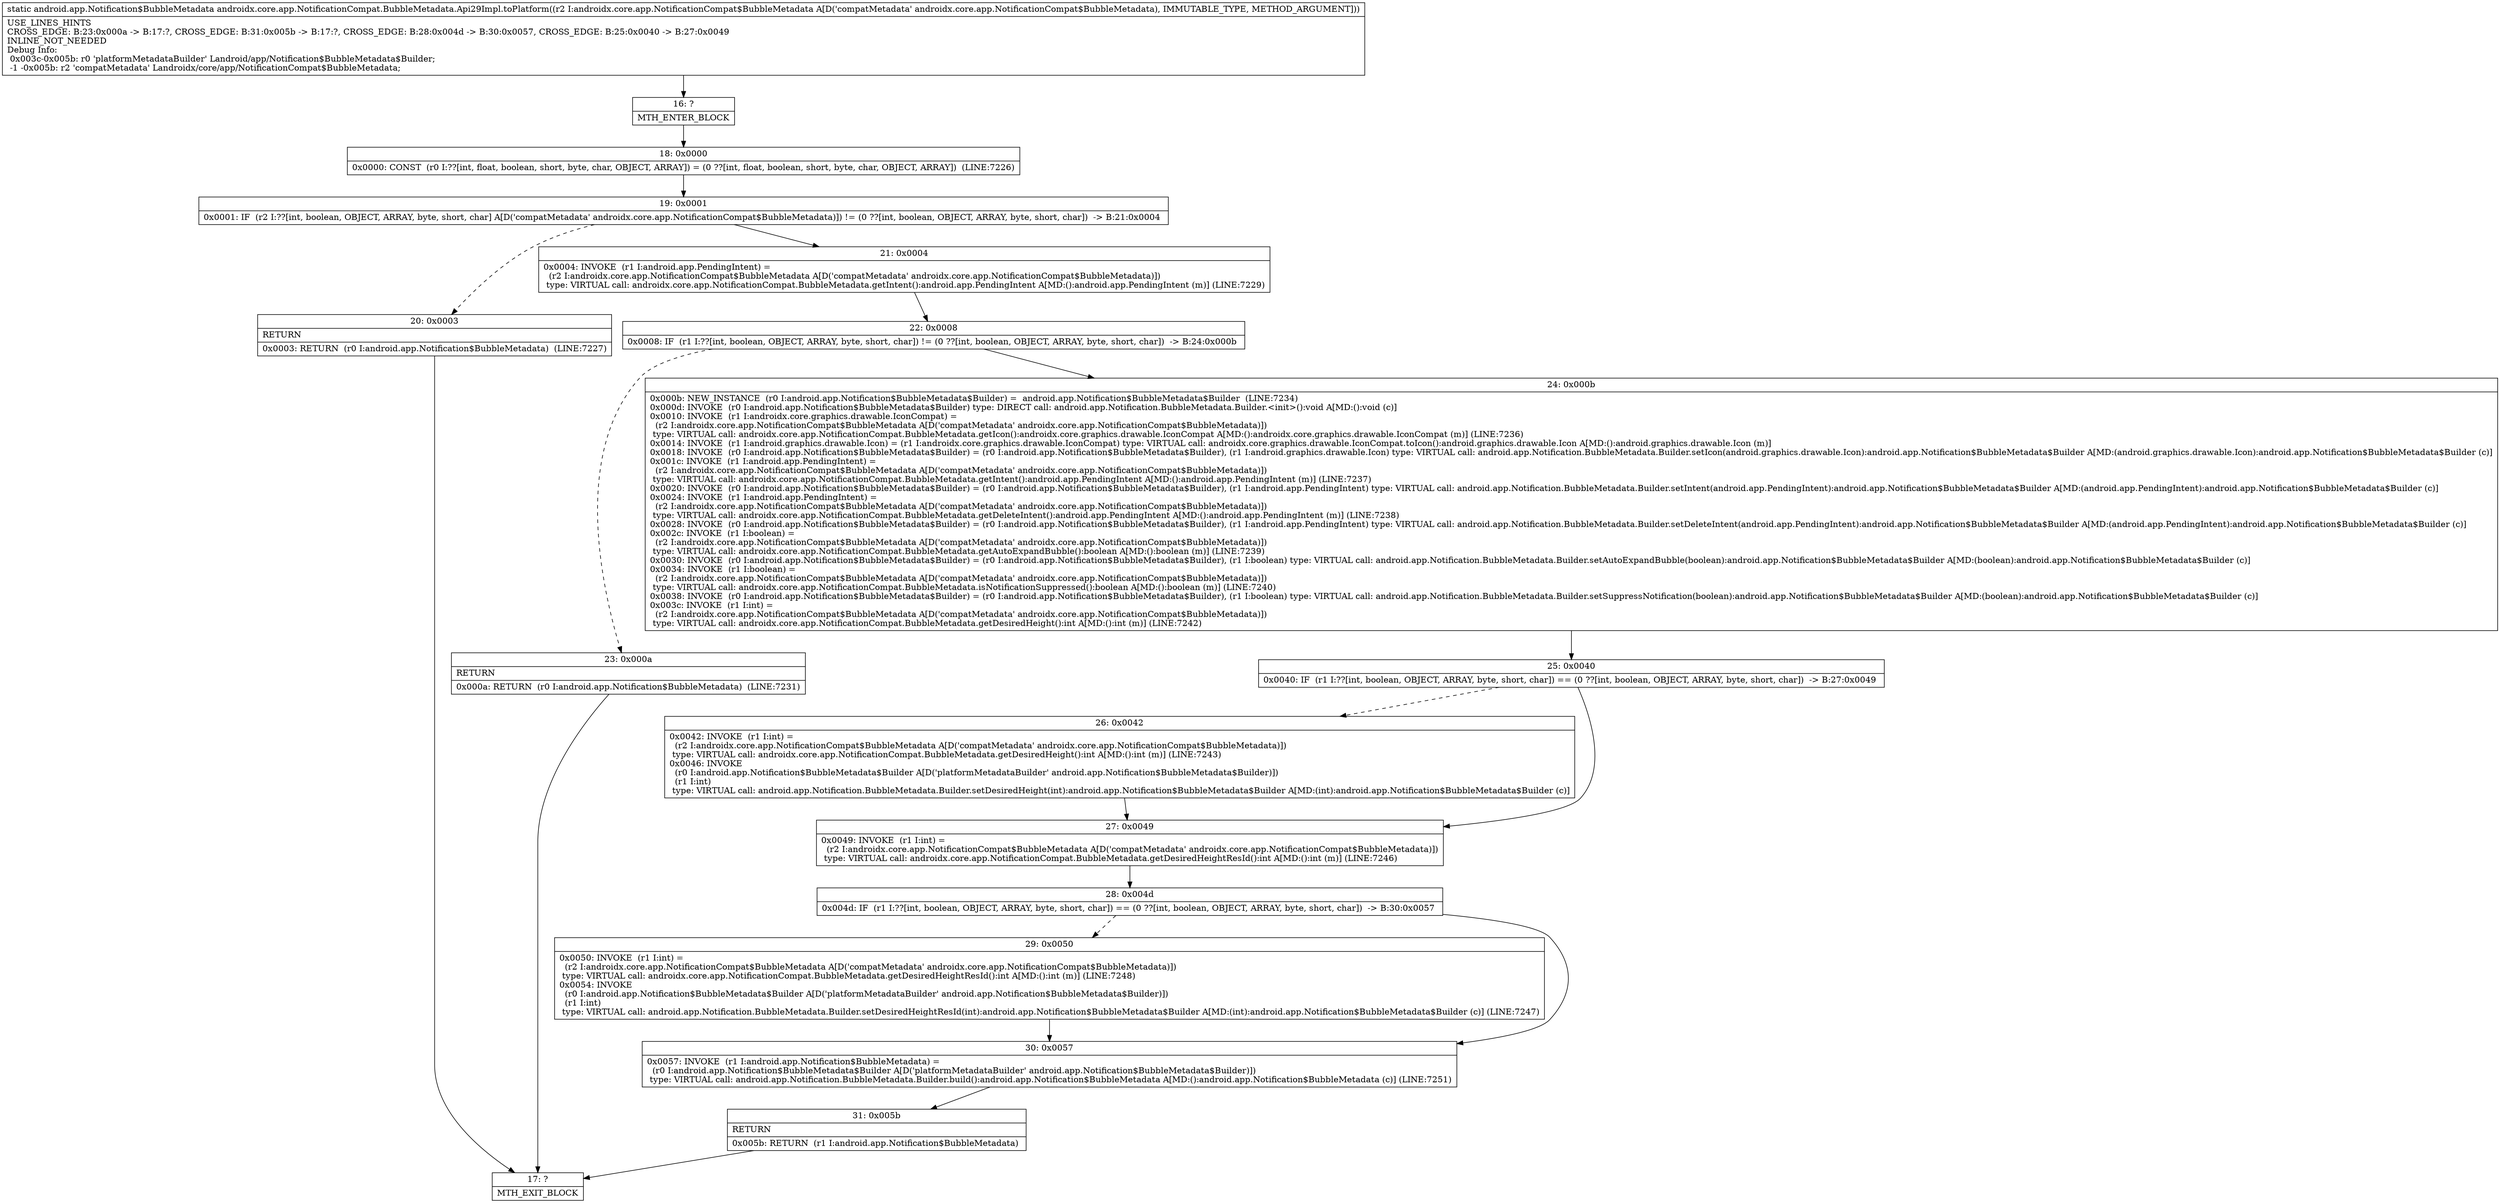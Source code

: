 digraph "CFG forandroidx.core.app.NotificationCompat.BubbleMetadata.Api29Impl.toPlatform(Landroidx\/core\/app\/NotificationCompat$BubbleMetadata;)Landroid\/app\/Notification$BubbleMetadata;" {
Node_16 [shape=record,label="{16\:\ ?|MTH_ENTER_BLOCK\l}"];
Node_18 [shape=record,label="{18\:\ 0x0000|0x0000: CONST  (r0 I:??[int, float, boolean, short, byte, char, OBJECT, ARRAY]) = (0 ??[int, float, boolean, short, byte, char, OBJECT, ARRAY])  (LINE:7226)\l}"];
Node_19 [shape=record,label="{19\:\ 0x0001|0x0001: IF  (r2 I:??[int, boolean, OBJECT, ARRAY, byte, short, char] A[D('compatMetadata' androidx.core.app.NotificationCompat$BubbleMetadata)]) != (0 ??[int, boolean, OBJECT, ARRAY, byte, short, char])  \-\> B:21:0x0004 \l}"];
Node_20 [shape=record,label="{20\:\ 0x0003|RETURN\l|0x0003: RETURN  (r0 I:android.app.Notification$BubbleMetadata)  (LINE:7227)\l}"];
Node_17 [shape=record,label="{17\:\ ?|MTH_EXIT_BLOCK\l}"];
Node_21 [shape=record,label="{21\:\ 0x0004|0x0004: INVOKE  (r1 I:android.app.PendingIntent) = \l  (r2 I:androidx.core.app.NotificationCompat$BubbleMetadata A[D('compatMetadata' androidx.core.app.NotificationCompat$BubbleMetadata)])\l type: VIRTUAL call: androidx.core.app.NotificationCompat.BubbleMetadata.getIntent():android.app.PendingIntent A[MD:():android.app.PendingIntent (m)] (LINE:7229)\l}"];
Node_22 [shape=record,label="{22\:\ 0x0008|0x0008: IF  (r1 I:??[int, boolean, OBJECT, ARRAY, byte, short, char]) != (0 ??[int, boolean, OBJECT, ARRAY, byte, short, char])  \-\> B:24:0x000b \l}"];
Node_23 [shape=record,label="{23\:\ 0x000a|RETURN\l|0x000a: RETURN  (r0 I:android.app.Notification$BubbleMetadata)  (LINE:7231)\l}"];
Node_24 [shape=record,label="{24\:\ 0x000b|0x000b: NEW_INSTANCE  (r0 I:android.app.Notification$BubbleMetadata$Builder) =  android.app.Notification$BubbleMetadata$Builder  (LINE:7234)\l0x000d: INVOKE  (r0 I:android.app.Notification$BubbleMetadata$Builder) type: DIRECT call: android.app.Notification.BubbleMetadata.Builder.\<init\>():void A[MD:():void (c)]\l0x0010: INVOKE  (r1 I:androidx.core.graphics.drawable.IconCompat) = \l  (r2 I:androidx.core.app.NotificationCompat$BubbleMetadata A[D('compatMetadata' androidx.core.app.NotificationCompat$BubbleMetadata)])\l type: VIRTUAL call: androidx.core.app.NotificationCompat.BubbleMetadata.getIcon():androidx.core.graphics.drawable.IconCompat A[MD:():androidx.core.graphics.drawable.IconCompat (m)] (LINE:7236)\l0x0014: INVOKE  (r1 I:android.graphics.drawable.Icon) = (r1 I:androidx.core.graphics.drawable.IconCompat) type: VIRTUAL call: androidx.core.graphics.drawable.IconCompat.toIcon():android.graphics.drawable.Icon A[MD:():android.graphics.drawable.Icon (m)]\l0x0018: INVOKE  (r0 I:android.app.Notification$BubbleMetadata$Builder) = (r0 I:android.app.Notification$BubbleMetadata$Builder), (r1 I:android.graphics.drawable.Icon) type: VIRTUAL call: android.app.Notification.BubbleMetadata.Builder.setIcon(android.graphics.drawable.Icon):android.app.Notification$BubbleMetadata$Builder A[MD:(android.graphics.drawable.Icon):android.app.Notification$BubbleMetadata$Builder (c)]\l0x001c: INVOKE  (r1 I:android.app.PendingIntent) = \l  (r2 I:androidx.core.app.NotificationCompat$BubbleMetadata A[D('compatMetadata' androidx.core.app.NotificationCompat$BubbleMetadata)])\l type: VIRTUAL call: androidx.core.app.NotificationCompat.BubbleMetadata.getIntent():android.app.PendingIntent A[MD:():android.app.PendingIntent (m)] (LINE:7237)\l0x0020: INVOKE  (r0 I:android.app.Notification$BubbleMetadata$Builder) = (r0 I:android.app.Notification$BubbleMetadata$Builder), (r1 I:android.app.PendingIntent) type: VIRTUAL call: android.app.Notification.BubbleMetadata.Builder.setIntent(android.app.PendingIntent):android.app.Notification$BubbleMetadata$Builder A[MD:(android.app.PendingIntent):android.app.Notification$BubbleMetadata$Builder (c)]\l0x0024: INVOKE  (r1 I:android.app.PendingIntent) = \l  (r2 I:androidx.core.app.NotificationCompat$BubbleMetadata A[D('compatMetadata' androidx.core.app.NotificationCompat$BubbleMetadata)])\l type: VIRTUAL call: androidx.core.app.NotificationCompat.BubbleMetadata.getDeleteIntent():android.app.PendingIntent A[MD:():android.app.PendingIntent (m)] (LINE:7238)\l0x0028: INVOKE  (r0 I:android.app.Notification$BubbleMetadata$Builder) = (r0 I:android.app.Notification$BubbleMetadata$Builder), (r1 I:android.app.PendingIntent) type: VIRTUAL call: android.app.Notification.BubbleMetadata.Builder.setDeleteIntent(android.app.PendingIntent):android.app.Notification$BubbleMetadata$Builder A[MD:(android.app.PendingIntent):android.app.Notification$BubbleMetadata$Builder (c)]\l0x002c: INVOKE  (r1 I:boolean) = \l  (r2 I:androidx.core.app.NotificationCompat$BubbleMetadata A[D('compatMetadata' androidx.core.app.NotificationCompat$BubbleMetadata)])\l type: VIRTUAL call: androidx.core.app.NotificationCompat.BubbleMetadata.getAutoExpandBubble():boolean A[MD:():boolean (m)] (LINE:7239)\l0x0030: INVOKE  (r0 I:android.app.Notification$BubbleMetadata$Builder) = (r0 I:android.app.Notification$BubbleMetadata$Builder), (r1 I:boolean) type: VIRTUAL call: android.app.Notification.BubbleMetadata.Builder.setAutoExpandBubble(boolean):android.app.Notification$BubbleMetadata$Builder A[MD:(boolean):android.app.Notification$BubbleMetadata$Builder (c)]\l0x0034: INVOKE  (r1 I:boolean) = \l  (r2 I:androidx.core.app.NotificationCompat$BubbleMetadata A[D('compatMetadata' androidx.core.app.NotificationCompat$BubbleMetadata)])\l type: VIRTUAL call: androidx.core.app.NotificationCompat.BubbleMetadata.isNotificationSuppressed():boolean A[MD:():boolean (m)] (LINE:7240)\l0x0038: INVOKE  (r0 I:android.app.Notification$BubbleMetadata$Builder) = (r0 I:android.app.Notification$BubbleMetadata$Builder), (r1 I:boolean) type: VIRTUAL call: android.app.Notification.BubbleMetadata.Builder.setSuppressNotification(boolean):android.app.Notification$BubbleMetadata$Builder A[MD:(boolean):android.app.Notification$BubbleMetadata$Builder (c)]\l0x003c: INVOKE  (r1 I:int) = \l  (r2 I:androidx.core.app.NotificationCompat$BubbleMetadata A[D('compatMetadata' androidx.core.app.NotificationCompat$BubbleMetadata)])\l type: VIRTUAL call: androidx.core.app.NotificationCompat.BubbleMetadata.getDesiredHeight():int A[MD:():int (m)] (LINE:7242)\l}"];
Node_25 [shape=record,label="{25\:\ 0x0040|0x0040: IF  (r1 I:??[int, boolean, OBJECT, ARRAY, byte, short, char]) == (0 ??[int, boolean, OBJECT, ARRAY, byte, short, char])  \-\> B:27:0x0049 \l}"];
Node_26 [shape=record,label="{26\:\ 0x0042|0x0042: INVOKE  (r1 I:int) = \l  (r2 I:androidx.core.app.NotificationCompat$BubbleMetadata A[D('compatMetadata' androidx.core.app.NotificationCompat$BubbleMetadata)])\l type: VIRTUAL call: androidx.core.app.NotificationCompat.BubbleMetadata.getDesiredHeight():int A[MD:():int (m)] (LINE:7243)\l0x0046: INVOKE  \l  (r0 I:android.app.Notification$BubbleMetadata$Builder A[D('platformMetadataBuilder' android.app.Notification$BubbleMetadata$Builder)])\l  (r1 I:int)\l type: VIRTUAL call: android.app.Notification.BubbleMetadata.Builder.setDesiredHeight(int):android.app.Notification$BubbleMetadata$Builder A[MD:(int):android.app.Notification$BubbleMetadata$Builder (c)]\l}"];
Node_27 [shape=record,label="{27\:\ 0x0049|0x0049: INVOKE  (r1 I:int) = \l  (r2 I:androidx.core.app.NotificationCompat$BubbleMetadata A[D('compatMetadata' androidx.core.app.NotificationCompat$BubbleMetadata)])\l type: VIRTUAL call: androidx.core.app.NotificationCompat.BubbleMetadata.getDesiredHeightResId():int A[MD:():int (m)] (LINE:7246)\l}"];
Node_28 [shape=record,label="{28\:\ 0x004d|0x004d: IF  (r1 I:??[int, boolean, OBJECT, ARRAY, byte, short, char]) == (0 ??[int, boolean, OBJECT, ARRAY, byte, short, char])  \-\> B:30:0x0057 \l}"];
Node_29 [shape=record,label="{29\:\ 0x0050|0x0050: INVOKE  (r1 I:int) = \l  (r2 I:androidx.core.app.NotificationCompat$BubbleMetadata A[D('compatMetadata' androidx.core.app.NotificationCompat$BubbleMetadata)])\l type: VIRTUAL call: androidx.core.app.NotificationCompat.BubbleMetadata.getDesiredHeightResId():int A[MD:():int (m)] (LINE:7248)\l0x0054: INVOKE  \l  (r0 I:android.app.Notification$BubbleMetadata$Builder A[D('platformMetadataBuilder' android.app.Notification$BubbleMetadata$Builder)])\l  (r1 I:int)\l type: VIRTUAL call: android.app.Notification.BubbleMetadata.Builder.setDesiredHeightResId(int):android.app.Notification$BubbleMetadata$Builder A[MD:(int):android.app.Notification$BubbleMetadata$Builder (c)] (LINE:7247)\l}"];
Node_30 [shape=record,label="{30\:\ 0x0057|0x0057: INVOKE  (r1 I:android.app.Notification$BubbleMetadata) = \l  (r0 I:android.app.Notification$BubbleMetadata$Builder A[D('platformMetadataBuilder' android.app.Notification$BubbleMetadata$Builder)])\l type: VIRTUAL call: android.app.Notification.BubbleMetadata.Builder.build():android.app.Notification$BubbleMetadata A[MD:():android.app.Notification$BubbleMetadata (c)] (LINE:7251)\l}"];
Node_31 [shape=record,label="{31\:\ 0x005b|RETURN\l|0x005b: RETURN  (r1 I:android.app.Notification$BubbleMetadata) \l}"];
MethodNode[shape=record,label="{static android.app.Notification$BubbleMetadata androidx.core.app.NotificationCompat.BubbleMetadata.Api29Impl.toPlatform((r2 I:androidx.core.app.NotificationCompat$BubbleMetadata A[D('compatMetadata' androidx.core.app.NotificationCompat$BubbleMetadata), IMMUTABLE_TYPE, METHOD_ARGUMENT]))  | USE_LINES_HINTS\lCROSS_EDGE: B:23:0x000a \-\> B:17:?, CROSS_EDGE: B:31:0x005b \-\> B:17:?, CROSS_EDGE: B:28:0x004d \-\> B:30:0x0057, CROSS_EDGE: B:25:0x0040 \-\> B:27:0x0049\lINLINE_NOT_NEEDED\lDebug Info:\l  0x003c\-0x005b: r0 'platformMetadataBuilder' Landroid\/app\/Notification$BubbleMetadata$Builder;\l  \-1 \-0x005b: r2 'compatMetadata' Landroidx\/core\/app\/NotificationCompat$BubbleMetadata;\l}"];
MethodNode -> Node_16;Node_16 -> Node_18;
Node_18 -> Node_19;
Node_19 -> Node_20[style=dashed];
Node_19 -> Node_21;
Node_20 -> Node_17;
Node_21 -> Node_22;
Node_22 -> Node_23[style=dashed];
Node_22 -> Node_24;
Node_23 -> Node_17;
Node_24 -> Node_25;
Node_25 -> Node_26[style=dashed];
Node_25 -> Node_27;
Node_26 -> Node_27;
Node_27 -> Node_28;
Node_28 -> Node_29[style=dashed];
Node_28 -> Node_30;
Node_29 -> Node_30;
Node_30 -> Node_31;
Node_31 -> Node_17;
}

